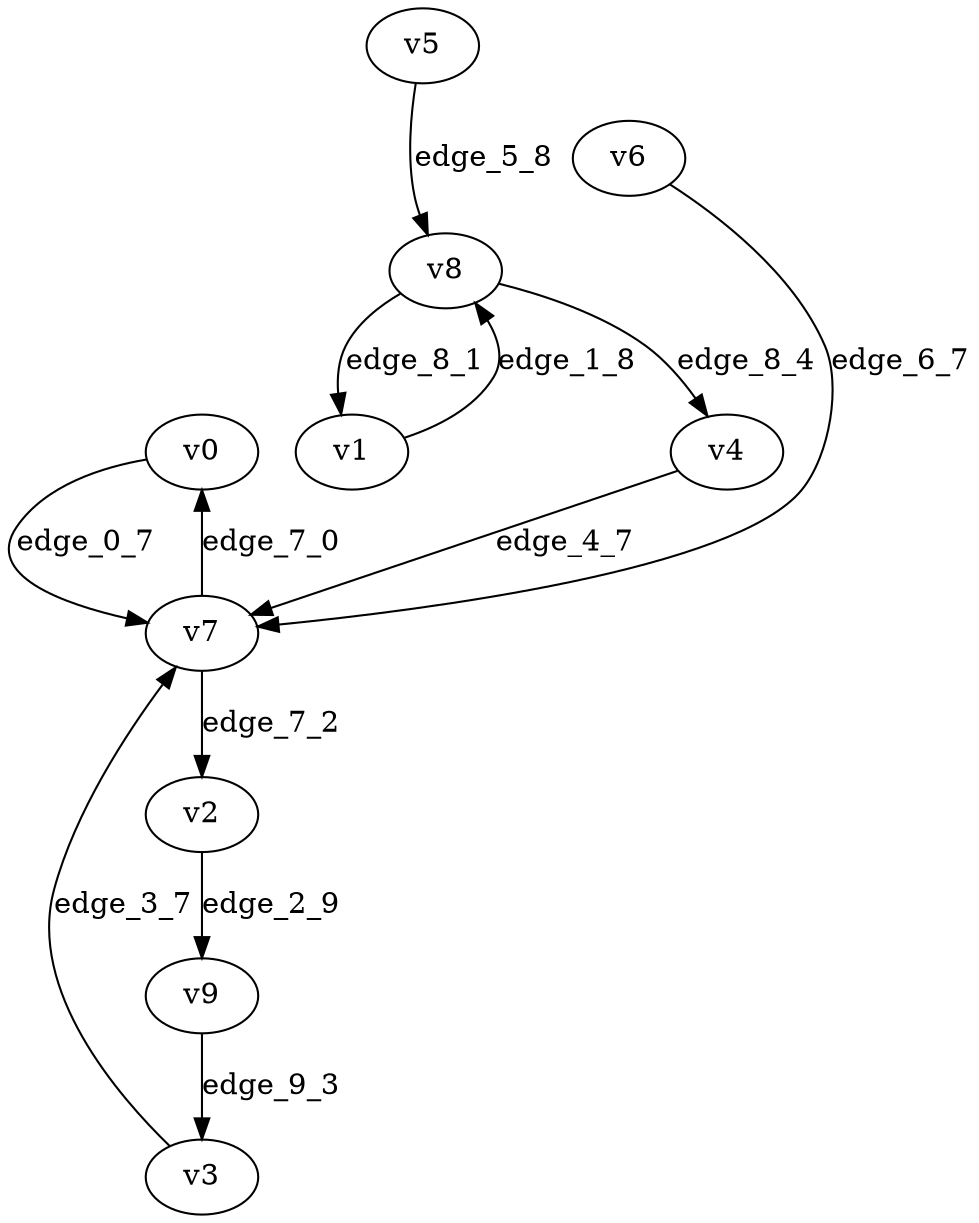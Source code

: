 digraph G {
    // Stochastic discounted game

    v0 [name="v0", player=0];
    v1 [name="v1", player=1];
    v2 [name="v2", player=0];
    v3 [name="v3", player=1];
    v4 [name="v4", player=1];
    v5 [name="v5", player=0];
    v6 [name="v6", player=1];
    v7 [name="v7", player=-1];
    v8 [name="v8", player=-1];
    v9 [name="v9", player=-1];

    v0 -> v7 [label="edge_0_7", weight=-7.120939, discount=0.439500];
    v1 -> v8 [label="edge_1_8", weight=-9.506968, discount=0.863697];
    v2 -> v9 [label="edge_2_9", weight=0.200552, discount=0.215430];
    v3 -> v7 [label="edge_3_7", weight=-2.871188, discount=0.159896];
    v4 -> v7 [label="edge_4_7", weight=-9.551443, discount=0.745583];
    v5 -> v8 [label="edge_5_8", weight=-7.357119, discount=0.388682];
    v6 -> v7 [label="edge_6_7", weight=-4.109241, discount=0.533205];
    v7 -> v0 [label="edge_7_0", probability=0.365001];
    v7 -> v2 [label="edge_7_2", probability=0.634999];
    v8 -> v4 [label="edge_8_4", probability=0.523012];
    v8 -> v1 [label="edge_8_1", probability=0.476988];
    v9 -> v3 [label="edge_9_3", probability=1.000000];
}
